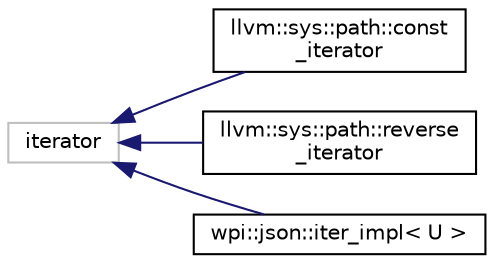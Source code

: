 digraph "Graphical Class Hierarchy"
{
  edge [fontname="Helvetica",fontsize="10",labelfontname="Helvetica",labelfontsize="10"];
  node [fontname="Helvetica",fontsize="10",shape=record];
  rankdir="LR";
  Node1 [label="iterator",height=0.2,width=0.4,color="grey75", fillcolor="white", style="filled"];
  Node1 -> Node2 [dir="back",color="midnightblue",fontsize="10",style="solid",fontname="Helvetica"];
  Node2 [label="llvm::sys::path::const\l_iterator",height=0.2,width=0.4,color="black", fillcolor="white", style="filled",URL="$classllvm_1_1sys_1_1path_1_1const__iterator.html",tooltip="Path iterator. "];
  Node1 -> Node3 [dir="back",color="midnightblue",fontsize="10",style="solid",fontname="Helvetica"];
  Node3 [label="llvm::sys::path::reverse\l_iterator",height=0.2,width=0.4,color="black", fillcolor="white", style="filled",URL="$classllvm_1_1sys_1_1path_1_1reverse__iterator.html",tooltip="Reverse path iterator. "];
  Node1 -> Node4 [dir="back",color="midnightblue",fontsize="10",style="solid",fontname="Helvetica"];
  Node4 [label="wpi::json::iter_impl\< U \>",height=0.2,width=0.4,color="black", fillcolor="white", style="filled",URL="$classwpi_1_1json_1_1iter__impl.html",tooltip="a template for a random access iterator for the json class "];
}
